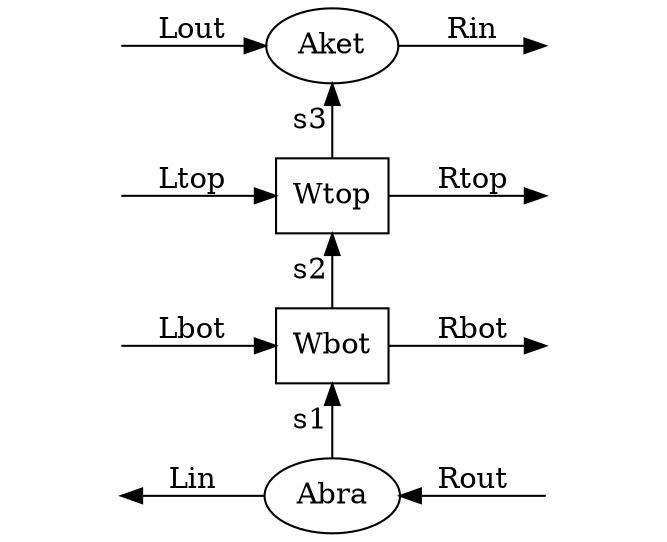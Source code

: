 digraph G
{
	rankdir = LR;
	
	Lin[label=" ", style=invisible];
	Lout[label=" ", style=invisible];
	Lbot[label=" ", style=invisible];
	Ltop[label=" ", style=invisible];
	
	Aket[label="Aket"];
	Abra[label="Abra"];
	Wbot[label="Wbot", shape="box"];
	Wtop[label="Wtop", shape="box"];
	
	Rin[label=" ", style=invisible];
	Rout[label=" ", style=invisible];
	Rbot[label=" ", style=invisible];
	Rtop[label=" ", style=invisible];
	
	subgraph gAket
	{
		Lout -> Aket [label="Lout"];
		Aket -> Rin [label="Rin"];
	}
	
	subgraph gTop
	{
		Ltop -> Wtop [label="Ltop"];
		Wtop -> Aket [label="s3"];
	}
	
	subgraph gBot
	{
		Lbot -> Wbot [label="Lbot"];
		Wbot -> Rbot [label="Rbot"];
	}
	
	subgraph gAbra
	{
		Rout -> Abra [label="Rout"];
		Abra -> Lin [label="Lin"];
	}
	
	Aket -> Wtop -> Wbot -> Abra [style=invis]; // ensures that Aket is on top
	
	Abra -> Wbot [label="s1"];
	Wbot -> Wtop [label="s2"]
	Wtop -> Rtop [label="Rtop"];
	
	{rank=same Lin Lout Lbot Ltop}
	{rank=same Abra Aket Wbot Wtop}
	{rank=same Rin Rout Rbot Rtop}
	
//	{rank=same Lin Abra Rout}
//	{rank=same Lout Aket Rin}
//	{rank=same Lbot Wbot Rbot}
//	{rank=same Ltop Wtop Rtop}
}
